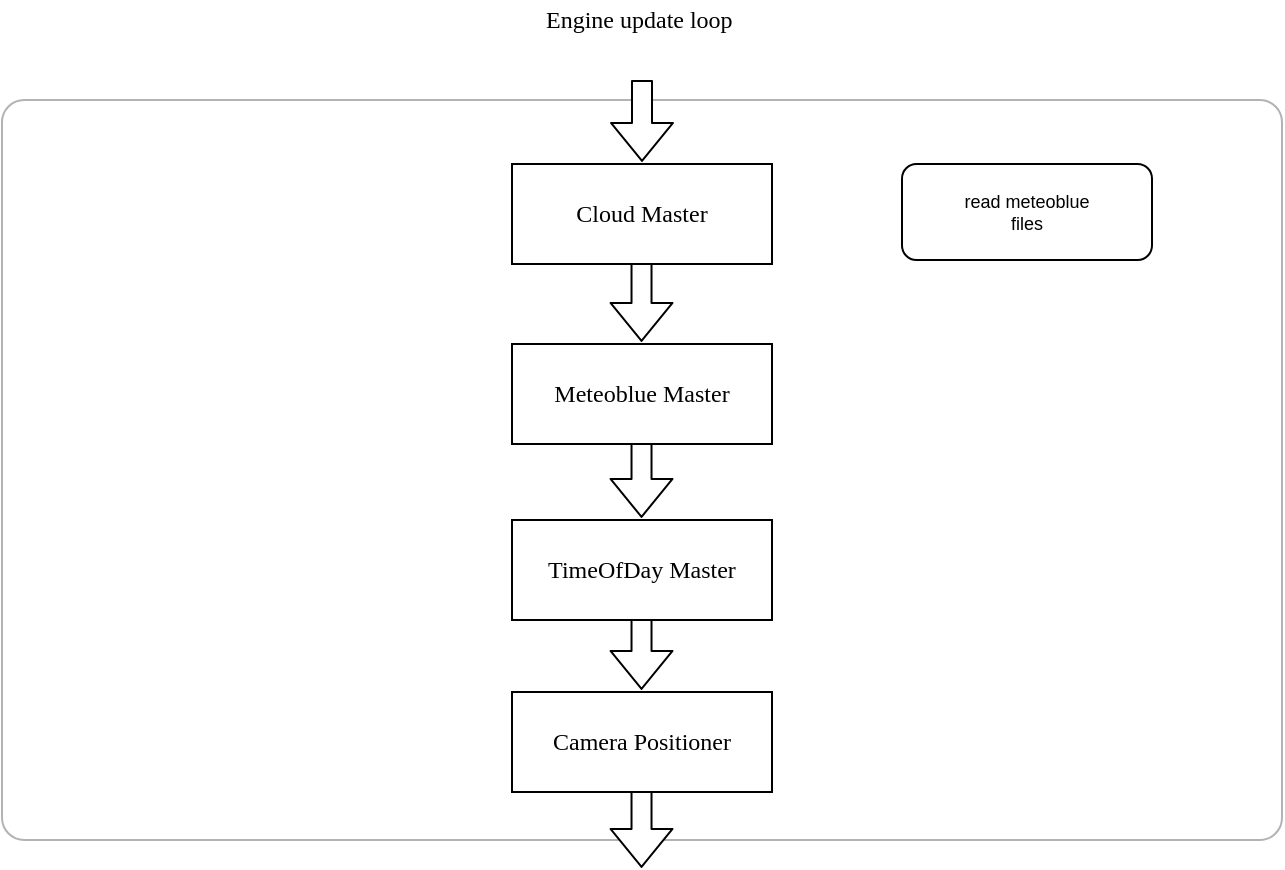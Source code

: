 <mxfile version="14.7.6" type="device"><diagram id="4o0XEEwWVAIAVLP5nlNw" name="Page-1"><mxGraphModel dx="982" dy="534" grid="1" gridSize="10" guides="1" tooltips="1" connect="1" arrows="1" fold="1" page="1" pageScale="1" pageWidth="827" pageHeight="1169" math="0" shadow="0"><root><mxCell id="0"/><mxCell id="1" parent="0"/><mxCell id="mQrHln_61KnSIquGv-kB-1" value="" style="rounded=1;whiteSpace=wrap;html=1;fillColor=none;strokeColor=#B3B3B3;arcSize=3;" parent="1" vertex="1"><mxGeometry x="80" y="310" width="640" height="370" as="geometry"/></mxCell><mxCell id="mQrHln_61KnSIquGv-kB-10" value="" style="shape=flexArrow;endArrow=classic;html=1;fillColor=#ffffff;" parent="1" edge="1"><mxGeometry width="50" height="50" relative="1" as="geometry"><mxPoint x="399.76" y="652.998" as="sourcePoint"/><mxPoint x="399.76" y="693.95" as="targetPoint"/></mxGeometry></mxCell><mxCell id="mQrHln_61KnSIquGv-kB-11" value="" style="shape=flexArrow;endArrow=classic;html=1;fillColor=#ffffff;" parent="1" edge="1"><mxGeometry width="50" height="50" relative="1" as="geometry"><mxPoint x="399.76" y="563.998" as="sourcePoint"/><mxPoint x="399.76" y="604.95" as="targetPoint"/></mxGeometry></mxCell><mxCell id="mQrHln_61KnSIquGv-kB-8" value="" style="shape=flexArrow;endArrow=classic;html=1;fillColor=#ffffff;" parent="1" edge="1"><mxGeometry width="50" height="50" relative="1" as="geometry"><mxPoint x="399.76" y="477.998" as="sourcePoint"/><mxPoint x="399.76" y="518.95" as="targetPoint"/></mxGeometry></mxCell><mxCell id="mQrHln_61KnSIquGv-kB-2" value="&lt;font face=&quot;Computer Modern&quot;&gt;Engine update loop&lt;/font&gt;" style="text;html=1;strokeColor=none;fillColor=none;align=left;verticalAlign=middle;whiteSpace=wrap;rounded=0;" parent="1" vertex="1"><mxGeometry x="350" y="260" width="140" height="20" as="geometry"/></mxCell><mxCell id="mQrHln_61KnSIquGv-kB-4" value="" style="shape=flexArrow;endArrow=classic;html=1;fillColor=#ffffff;" parent="1" edge="1"><mxGeometry width="50" height="50" relative="1" as="geometry"><mxPoint x="400" y="299.998" as="sourcePoint"/><mxPoint x="400" y="340.95" as="targetPoint"/></mxGeometry></mxCell><mxCell id="mQrHln_61KnSIquGv-kB-6" value="" style="shape=flexArrow;endArrow=classic;html=1;fillColor=#ffffff;" parent="1" edge="1"><mxGeometry width="50" height="50" relative="1" as="geometry"><mxPoint x="399.76" y="389.998" as="sourcePoint"/><mxPoint x="399.76" y="430.95" as="targetPoint"/></mxGeometry></mxCell><mxCell id="mQrHln_61KnSIquGv-kB-3" value="&lt;font face=&quot;computer modern&quot;&gt;Cloud Master&lt;/font&gt;" style="rounded=0;whiteSpace=wrap;html=1;align=center;" parent="1" vertex="1"><mxGeometry x="335" y="342" width="130" height="50" as="geometry"/></mxCell><mxCell id="mQrHln_61KnSIquGv-kB-5" value="&lt;font face=&quot;computer modern&quot;&gt;Meteoblue Master&lt;/font&gt;" style="rounded=0;whiteSpace=wrap;html=1;align=center;" parent="1" vertex="1"><mxGeometry x="335" y="432" width="130" height="50" as="geometry"/></mxCell><mxCell id="mQrHln_61KnSIquGv-kB-7" value="&lt;font face=&quot;computer modern&quot;&gt;TimeOfDay Master&lt;/font&gt;" style="rounded=0;whiteSpace=wrap;html=1;align=center;" parent="1" vertex="1"><mxGeometry x="335" y="520" width="130" height="50" as="geometry"/></mxCell><mxCell id="mQrHln_61KnSIquGv-kB-9" value="&lt;font face=&quot;computer modern&quot;&gt;Camera Positioner&lt;/font&gt;" style="rounded=0;whiteSpace=wrap;html=1;align=center;" parent="1" vertex="1"><mxGeometry x="335" y="606" width="130" height="50" as="geometry"/></mxCell><mxCell id="mQrHln_61KnSIquGv-kB-13" value="read meteoblue&lt;br style=&quot;font-size: 9px;&quot;&gt;files" style="rounded=1;whiteSpace=wrap;html=1;fillColor=#ffffff;fontSize=9;" parent="1" vertex="1"><mxGeometry x="530" y="342" width="125" height="48" as="geometry"/></mxCell></root></mxGraphModel></diagram></mxfile>